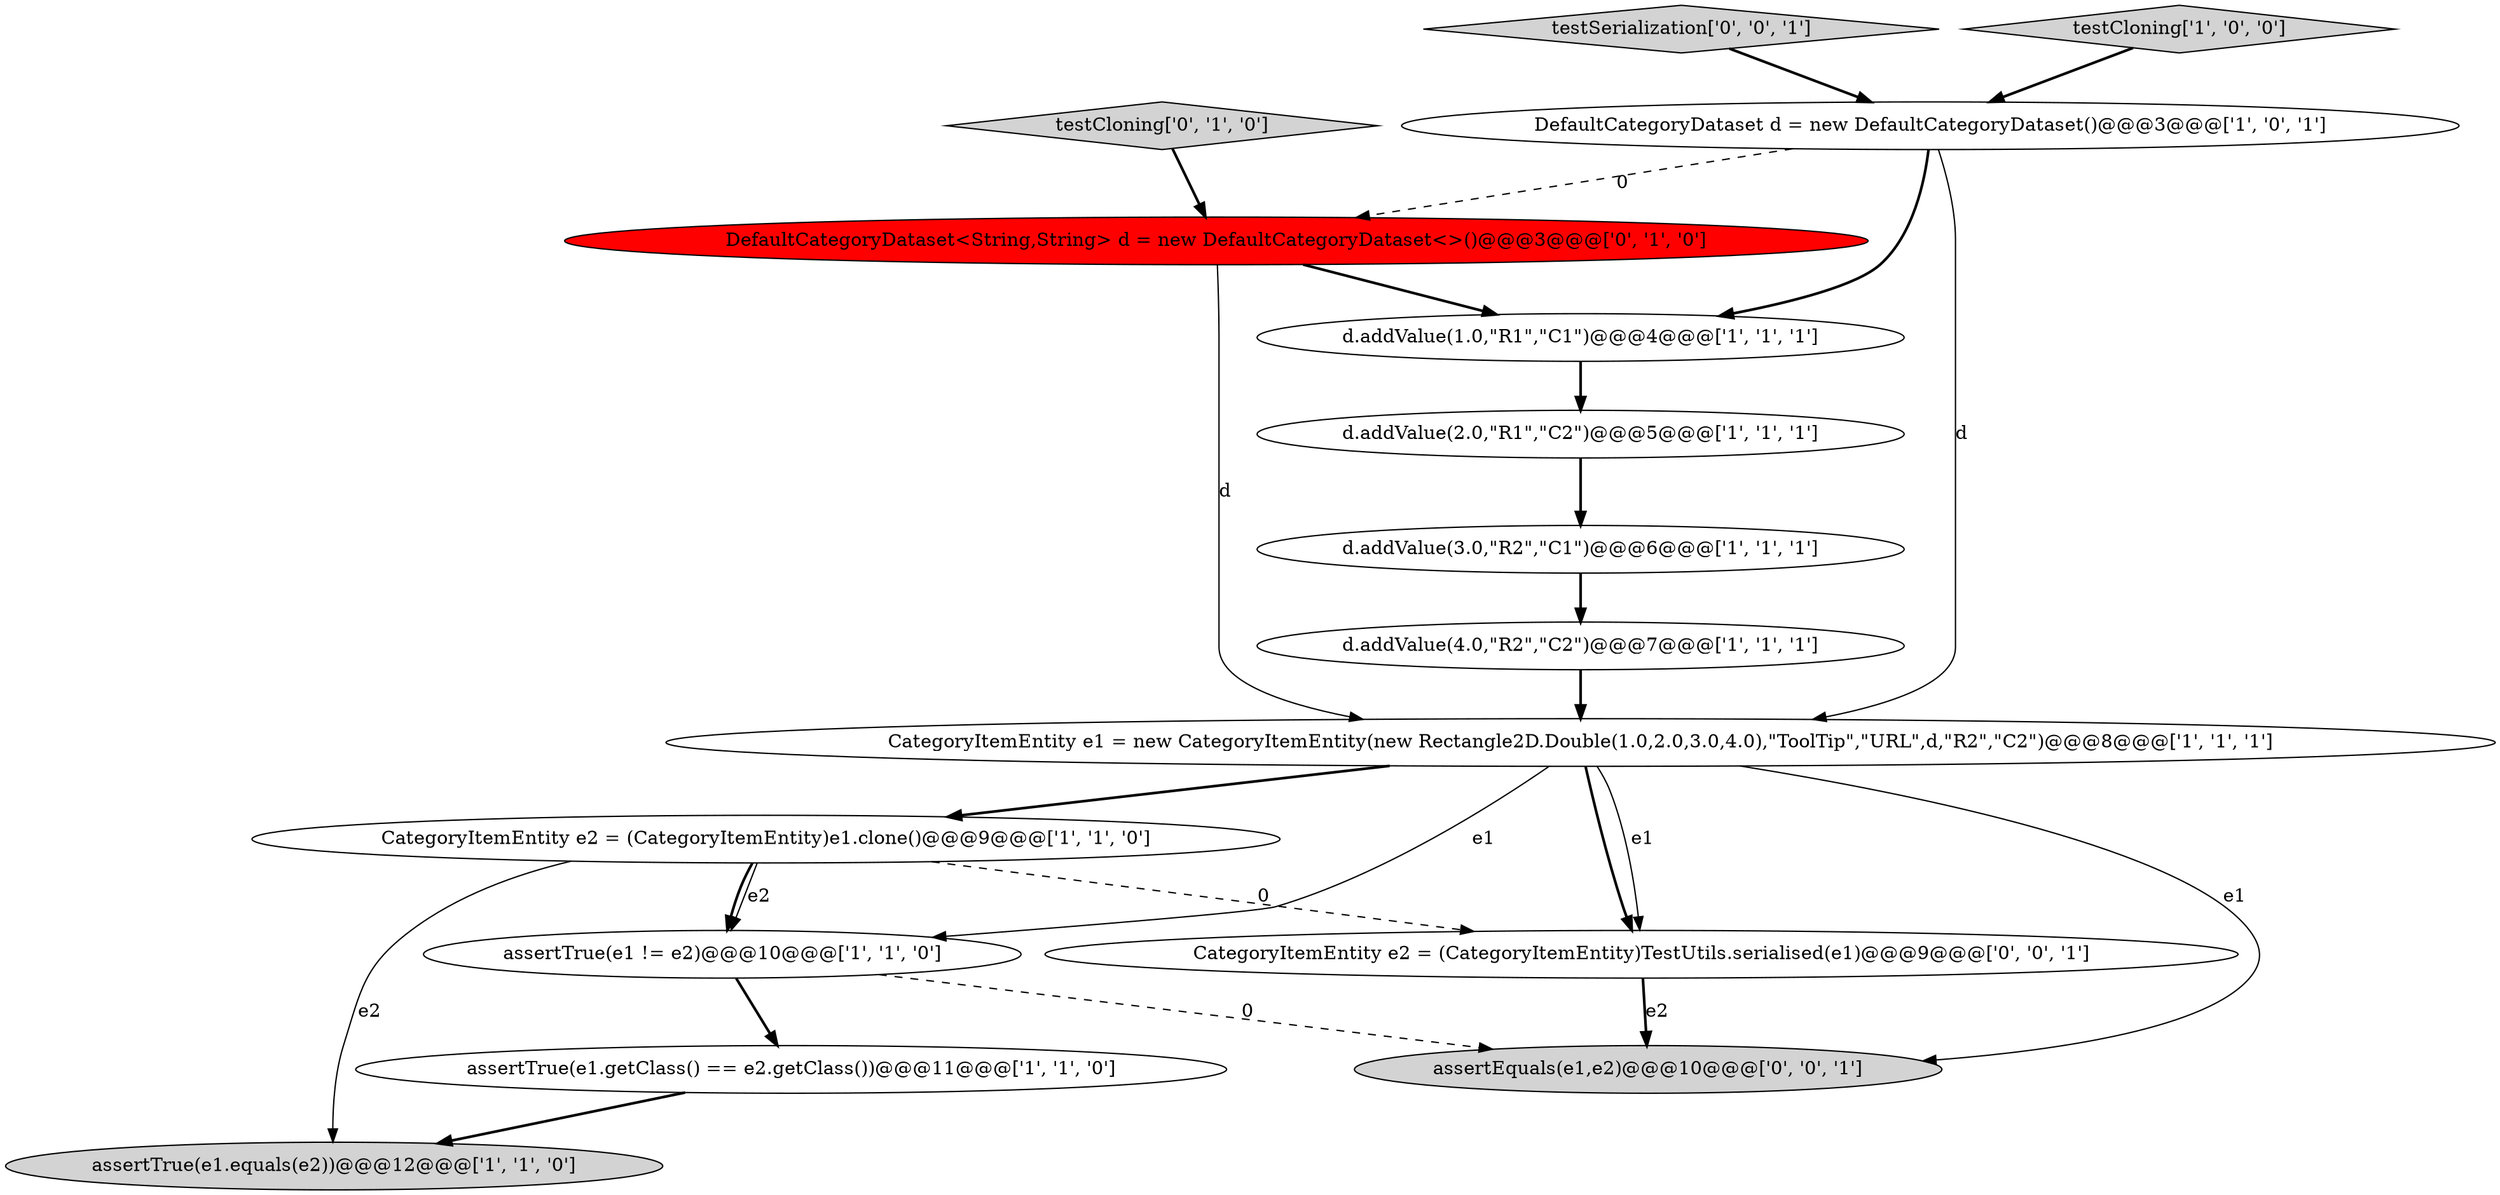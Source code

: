digraph {
8 [style = filled, label = "DefaultCategoryDataset d = new DefaultCategoryDataset()@@@3@@@['1', '0', '1']", fillcolor = white, shape = ellipse image = "AAA0AAABBB1BBB"];
12 [style = filled, label = "DefaultCategoryDataset<String,String> d = new DefaultCategoryDataset<>()@@@3@@@['0', '1', '0']", fillcolor = red, shape = ellipse image = "AAA1AAABBB2BBB"];
14 [style = filled, label = "testSerialization['0', '0', '1']", fillcolor = lightgray, shape = diamond image = "AAA0AAABBB3BBB"];
9 [style = filled, label = "d.addValue(3.0,\"R2\",\"C1\")@@@6@@@['1', '1', '1']", fillcolor = white, shape = ellipse image = "AAA0AAABBB1BBB"];
10 [style = filled, label = "d.addValue(4.0,\"R2\",\"C2\")@@@7@@@['1', '1', '1']", fillcolor = white, shape = ellipse image = "AAA0AAABBB1BBB"];
5 [style = filled, label = "CategoryItemEntity e2 = (CategoryItemEntity)e1.clone()@@@9@@@['1', '1', '0']", fillcolor = white, shape = ellipse image = "AAA0AAABBB1BBB"];
11 [style = filled, label = "testCloning['0', '1', '0']", fillcolor = lightgray, shape = diamond image = "AAA0AAABBB2BBB"];
4 [style = filled, label = "d.addValue(1.0,\"R1\",\"C1\")@@@4@@@['1', '1', '1']", fillcolor = white, shape = ellipse image = "AAA0AAABBB1BBB"];
1 [style = filled, label = "CategoryItemEntity e1 = new CategoryItemEntity(new Rectangle2D.Double(1.0,2.0,3.0,4.0),\"ToolTip\",\"URL\",d,\"R2\",\"C2\")@@@8@@@['1', '1', '1']", fillcolor = white, shape = ellipse image = "AAA0AAABBB1BBB"];
7 [style = filled, label = "testCloning['1', '0', '0']", fillcolor = lightgray, shape = diamond image = "AAA0AAABBB1BBB"];
6 [style = filled, label = "assertTrue(e1.equals(e2))@@@12@@@['1', '1', '0']", fillcolor = lightgray, shape = ellipse image = "AAA0AAABBB1BBB"];
13 [style = filled, label = "assertEquals(e1,e2)@@@10@@@['0', '0', '1']", fillcolor = lightgray, shape = ellipse image = "AAA0AAABBB3BBB"];
15 [style = filled, label = "CategoryItemEntity e2 = (CategoryItemEntity)TestUtils.serialised(e1)@@@9@@@['0', '0', '1']", fillcolor = white, shape = ellipse image = "AAA0AAABBB3BBB"];
2 [style = filled, label = "assertTrue(e1.getClass() == e2.getClass())@@@11@@@['1', '1', '0']", fillcolor = white, shape = ellipse image = "AAA0AAABBB1BBB"];
3 [style = filled, label = "assertTrue(e1 != e2)@@@10@@@['1', '1', '0']", fillcolor = white, shape = ellipse image = "AAA0AAABBB1BBB"];
0 [style = filled, label = "d.addValue(2.0,\"R1\",\"C2\")@@@5@@@['1', '1', '1']", fillcolor = white, shape = ellipse image = "AAA0AAABBB1BBB"];
1->5 [style = bold, label=""];
5->3 [style = bold, label=""];
0->9 [style = bold, label=""];
15->13 [style = bold, label=""];
2->6 [style = bold, label=""];
1->13 [style = solid, label="e1"];
1->15 [style = bold, label=""];
5->3 [style = solid, label="e2"];
8->12 [style = dashed, label="0"];
11->12 [style = bold, label=""];
9->10 [style = bold, label=""];
7->8 [style = bold, label=""];
3->13 [style = dashed, label="0"];
5->6 [style = solid, label="e2"];
4->0 [style = bold, label=""];
3->2 [style = bold, label=""];
12->4 [style = bold, label=""];
1->15 [style = solid, label="e1"];
1->3 [style = solid, label="e1"];
14->8 [style = bold, label=""];
15->13 [style = solid, label="e2"];
8->4 [style = bold, label=""];
10->1 [style = bold, label=""];
12->1 [style = solid, label="d"];
5->15 [style = dashed, label="0"];
8->1 [style = solid, label="d"];
}

